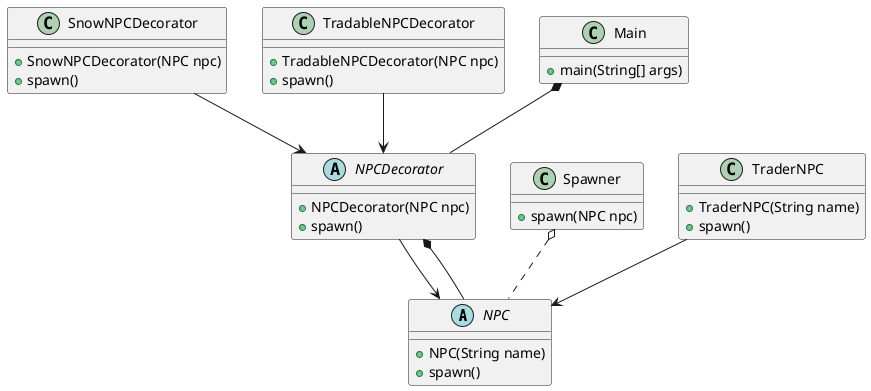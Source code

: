 @startuml class-diagram

abstract class NPC {
        + NPC(String name)
        + spawn()
    }

    abstract class NPCDecorator {
        + NPCDecorator(NPC npc)
        + spawn()
    }

    class SnowNPCDecorator {
        + SnowNPCDecorator(NPC npc)
        + spawn()
    }

    class TradableNPCDecorator {
        + TradableNPCDecorator(NPC npc)
        + spawn()
    }

    class Spawner {
        + spawn(NPC npc)
    }

    class Main {
        + main(String[] args)
    }

    class TraderNPC {
        + TraderNPC(String name)
        + spawn()
    }

NPCDecorator --> NPC
SnowNPCDecorator --> NPCDecorator
TradableNPCDecorator --> NPCDecorator
TraderNPC --> NPC

NPCDecorator *-- NPC

Spawner o.. NPC

Main *-- NPCDecorator
@enduml